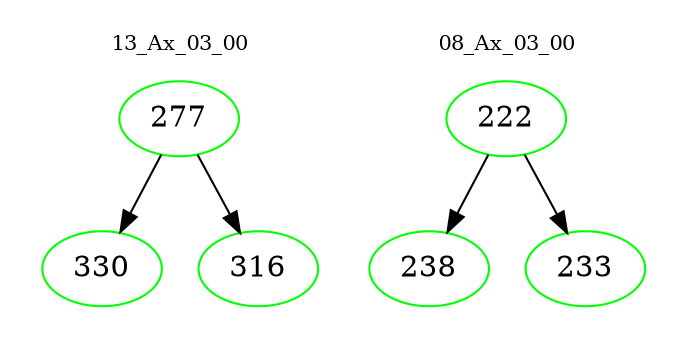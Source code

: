 digraph{
subgraph cluster_0 {
color = white
label = "13_Ax_03_00";
fontsize=10;
T0_277 [label="277", color="green"]
T0_277 -> T0_330 [color="black"]
T0_330 [label="330", color="green"]
T0_277 -> T0_316 [color="black"]
T0_316 [label="316", color="green"]
}
subgraph cluster_1 {
color = white
label = "08_Ax_03_00";
fontsize=10;
T1_222 [label="222", color="green"]
T1_222 -> T1_238 [color="black"]
T1_238 [label="238", color="green"]
T1_222 -> T1_233 [color="black"]
T1_233 [label="233", color="green"]
}
}
